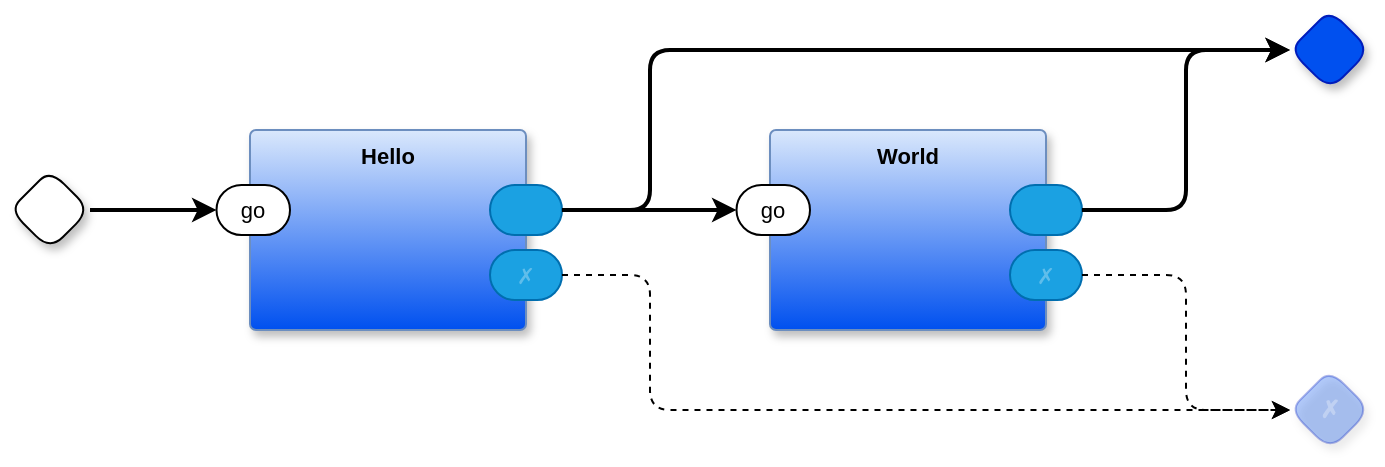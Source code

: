 <mxfile version="28.1.2" pages="3">
  <diagram id="TY-aYTt6cvqkIYZKtlcQ" name="seq">
    <mxGraphModel dx="1092" dy="625" grid="1" gridSize="10" guides="1" tooltips="1" connect="1" arrows="1" fold="1" page="1" pageScale="1" pageWidth="1100" pageHeight="850" math="0" shadow="0">
      <root>
        <mxCell id="0" />
        <mxCell id="1" parent="0" />
        <mxCell id="jPfYTBt_k-Q5jhnFtlbi-1" value="Hello" style="rounded=1;whiteSpace=wrap;html=1;container=1;recursiveResize=0;verticalAlign=top;arcSize=6;fontStyle=1;autosize=0;points=[];absoluteArcSize=1;shadow=1;strokeColor=#6c8ebf;fillColor=#dae8fc;fontFamily=Helvetica;fontSize=11;gradientColor=#0050EF;fontColor=default;" vertex="1" parent="1">
          <mxGeometry x="180" y="90" width="138" height="100" as="geometry">
            <mxRectangle x="-98" y="-1230" width="99" height="26" as="alternateBounds" />
          </mxGeometry>
        </mxCell>
        <mxCell id="jPfYTBt_k-Q5jhnFtlbi-2" value="go" style="rounded=1;whiteSpace=wrap;html=1;sketch=0;points=[[0,0.5,0,0,0],[1,0.5,0,0,0]];arcSize=50;fontFamily=Helvetica;fontSize=11;fontColor=default;" vertex="1" parent="jPfYTBt_k-Q5jhnFtlbi-1">
          <mxGeometry x="-16.75" y="27.5" width="36.75" height="25" as="geometry" />
        </mxCell>
        <mxCell id="jPfYTBt_k-Q5jhnFtlbi-3" value="" style="rounded=1;whiteSpace=wrap;html=1;sketch=0;points=[[0,0.5,0,0,0],[1,0.5,0,0,0]];fillColor=#1ba1e2;fontColor=#ffffff;strokeColor=#006EAF;arcSize=50;fontFamily=Helvetica;fontSize=11;" vertex="1" parent="jPfYTBt_k-Q5jhnFtlbi-1">
          <mxGeometry x="120" y="27.5" width="36" height="25" as="geometry" />
        </mxCell>
        <mxCell id="jPfYTBt_k-Q5jhnFtlbi-4" value="✗" style="rounded=1;whiteSpace=wrap;html=1;sketch=0;points=[[0,0.5,0,0,0],[1,0.5,0,0,0]];fillColor=#1ba1e2;fontColor=#ffffff;strokeColor=#006EAF;arcSize=50;fontFamily=Helvetica;fontSize=11;textOpacity=30;" vertex="1" parent="jPfYTBt_k-Q5jhnFtlbi-1">
          <mxGeometry x="120" y="60" width="36" height="25" as="geometry" />
        </mxCell>
        <mxCell id="jPfYTBt_k-Q5jhnFtlbi-5" value="World" style="rounded=1;whiteSpace=wrap;html=1;container=1;recursiveResize=0;verticalAlign=top;arcSize=6;fontStyle=1;autosize=0;points=[];absoluteArcSize=1;shadow=1;strokeColor=#6c8ebf;fillColor=#dae8fc;fontFamily=Helvetica;fontSize=11;gradientColor=#0050EF;fontColor=default;" vertex="1" parent="1">
          <mxGeometry x="440" y="90" width="138" height="100" as="geometry">
            <mxRectangle x="-98" y="-1230" width="99" height="26" as="alternateBounds" />
          </mxGeometry>
        </mxCell>
        <mxCell id="jPfYTBt_k-Q5jhnFtlbi-6" value="go" style="rounded=1;whiteSpace=wrap;html=1;sketch=0;points=[[0,0.5,0,0,0],[1,0.5,0,0,0]];arcSize=50;fontFamily=Helvetica;fontSize=11;fontColor=default;" vertex="1" parent="jPfYTBt_k-Q5jhnFtlbi-5">
          <mxGeometry x="-16.75" y="27.5" width="36.75" height="25" as="geometry" />
        </mxCell>
        <mxCell id="jPfYTBt_k-Q5jhnFtlbi-7" value="" style="rounded=1;whiteSpace=wrap;html=1;sketch=0;points=[[0,0.5,0,0,0],[1,0.5,0,0,0]];fillColor=#1ba1e2;fontColor=#ffffff;strokeColor=#006EAF;arcSize=50;fontFamily=Helvetica;fontSize=11;" vertex="1" parent="jPfYTBt_k-Q5jhnFtlbi-5">
          <mxGeometry x="120" y="27.5" width="36" height="25" as="geometry" />
        </mxCell>
        <mxCell id="jPfYTBt_k-Q5jhnFtlbi-8" value="✗" style="rounded=1;whiteSpace=wrap;html=1;sketch=0;points=[[0,0.5,0,0,0],[1,0.5,0,0,0]];fillColor=#1ba1e2;fontColor=#ffffff;strokeColor=#006EAF;arcSize=50;fontFamily=Helvetica;fontSize=11;textOpacity=30;" vertex="1" parent="jPfYTBt_k-Q5jhnFtlbi-5">
          <mxGeometry x="120" y="60" width="36" height="25" as="geometry" />
        </mxCell>
        <mxCell id="jPfYTBt_k-Q5jhnFtlbi-9" value="" style="rhombus;whiteSpace=wrap;html=1;rounded=1;fontStyle=1;glass=0;sketch=0;fontSize=12;points=[[0,0.5,0,0,0],[0.5,0,0,0,0],[0.5,1,0,0,0],[1,0.5,0,0,0]];shadow=1;fontFamily=Helvetica;fontColor=default;" vertex="1" parent="1">
          <mxGeometry x="60" y="110" width="40" height="40" as="geometry" />
        </mxCell>
        <mxCell id="jPfYTBt_k-Q5jhnFtlbi-10" value="" style="rhombus;whiteSpace=wrap;html=1;rounded=1;fontStyle=1;glass=0;sketch=0;fontSize=12;points=[[0,0.5,0,0,0],[0.5,0,0,0,0],[0.5,1,0,0,0],[1,0.5,0,0,0]];shadow=1;fillColor=#0050ef;fontColor=#ffffff;strokeColor=#001DBC;fontFamily=Helvetica;labelBackgroundColor=none;" vertex="1" parent="1">
          <mxGeometry x="700" y="30" width="40" height="40" as="geometry" />
        </mxCell>
        <mxCell id="jPfYTBt_k-Q5jhnFtlbi-11" value="✗" style="rhombus;whiteSpace=wrap;html=1;rounded=1;fillColor=#0050ef;fontColor=#ffffff;strokeColor=#001DBC;fontStyle=1;glass=0;sketch=0;fontSize=12;points=[[0,0.5,0,0,0],[0.5,0,0,0,0],[0.5,1,0,0,0],[1,0.5,0,0,0]];shadow=1;opacity=30;textOpacity=30;labelBackgroundColor=none;" vertex="1" parent="1">
          <mxGeometry x="700" y="210" width="40" height="40" as="geometry" />
        </mxCell>
        <mxCell id="jPfYTBt_k-Q5jhnFtlbi-12" style="edgeStyle=orthogonalEdgeStyle;rounded=1;orthogonalLoop=1;jettySize=auto;html=1;exitX=1;exitY=0.5;exitDx=0;exitDy=0;exitPerimeter=0;entryX=0;entryY=0.5;entryDx=0;entryDy=0;entryPerimeter=0;strokeWidth=2;curved=0;" edge="1" parent="1" source="jPfYTBt_k-Q5jhnFtlbi-9" target="jPfYTBt_k-Q5jhnFtlbi-2">
          <mxGeometry relative="1" as="geometry" />
        </mxCell>
        <mxCell id="jPfYTBt_k-Q5jhnFtlbi-13" style="edgeStyle=orthogonalEdgeStyle;shape=connector;curved=0;rounded=1;orthogonalLoop=1;jettySize=auto;html=1;exitX=1;exitY=0.5;exitDx=0;exitDy=0;exitPerimeter=0;entryX=0;entryY=0.5;entryDx=0;entryDy=0;entryPerimeter=0;strokeColor=default;strokeWidth=2;align=center;verticalAlign=middle;fontFamily=Helvetica;fontSize=11;fontColor=default;labelBackgroundColor=default;endArrow=classic;" edge="1" parent="1" source="jPfYTBt_k-Q5jhnFtlbi-3" target="jPfYTBt_k-Q5jhnFtlbi-6">
          <mxGeometry relative="1" as="geometry" />
        </mxCell>
        <mxCell id="jPfYTBt_k-Q5jhnFtlbi-14" style="edgeStyle=orthogonalEdgeStyle;shape=connector;curved=0;rounded=1;orthogonalLoop=1;jettySize=auto;html=1;exitX=1;exitY=0.5;exitDx=0;exitDy=0;exitPerimeter=0;entryX=0;entryY=0.5;entryDx=0;entryDy=0;entryPerimeter=0;strokeColor=default;strokeWidth=2;align=center;verticalAlign=middle;fontFamily=Helvetica;fontSize=11;fontColor=default;labelBackgroundColor=default;endArrow=classic;" edge="1" parent="1" source="jPfYTBt_k-Q5jhnFtlbi-3" target="jPfYTBt_k-Q5jhnFtlbi-10">
          <mxGeometry relative="1" as="geometry">
            <Array as="points">
              <mxPoint x="380" y="130" />
              <mxPoint x="380" y="50" />
              <mxPoint x="700" y="50" />
            </Array>
          </mxGeometry>
        </mxCell>
        <mxCell id="jPfYTBt_k-Q5jhnFtlbi-15" style="edgeStyle=orthogonalEdgeStyle;shape=connector;curved=0;rounded=1;orthogonalLoop=1;jettySize=auto;html=1;exitX=1;exitY=0.5;exitDx=0;exitDy=0;exitPerimeter=0;entryX=0;entryY=0.5;entryDx=0;entryDy=0;entryPerimeter=0;strokeColor=default;strokeWidth=2;align=center;verticalAlign=middle;fontFamily=Helvetica;fontSize=11;fontColor=default;labelBackgroundColor=default;endArrow=classic;" edge="1" parent="1" source="jPfYTBt_k-Q5jhnFtlbi-7" target="jPfYTBt_k-Q5jhnFtlbi-10">
          <mxGeometry relative="1" as="geometry" />
        </mxCell>
        <mxCell id="jPfYTBt_k-Q5jhnFtlbi-16" style="edgeStyle=orthogonalEdgeStyle;shape=connector;curved=0;rounded=1;orthogonalLoop=1;jettySize=auto;html=1;exitX=1;exitY=0.5;exitDx=0;exitDy=0;exitPerimeter=0;strokeColor=default;strokeWidth=1;align=center;verticalAlign=middle;fontFamily=Helvetica;fontSize=11;fontColor=default;labelBackgroundColor=default;endArrow=classic;dashed=1;entryX=0;entryY=0.5;entryDx=0;entryDy=0;entryPerimeter=0;" edge="1" parent="1" source="jPfYTBt_k-Q5jhnFtlbi-8" target="jPfYTBt_k-Q5jhnFtlbi-11">
          <mxGeometry relative="1" as="geometry">
            <mxPoint x="620" y="290" as="targetPoint" />
          </mxGeometry>
        </mxCell>
        <mxCell id="jPfYTBt_k-Q5jhnFtlbi-17" style="edgeStyle=orthogonalEdgeStyle;shape=connector;curved=0;rounded=1;orthogonalLoop=1;jettySize=auto;html=1;exitX=1;exitY=0.5;exitDx=0;exitDy=0;exitPerimeter=0;entryX=0;entryY=0.5;entryDx=0;entryDy=0;entryPerimeter=0;dashed=1;strokeColor=default;strokeWidth=1;align=center;verticalAlign=middle;fontFamily=Helvetica;fontSize=11;fontColor=default;labelBackgroundColor=default;endArrow=classic;" edge="1" parent="1" source="jPfYTBt_k-Q5jhnFtlbi-4" target="jPfYTBt_k-Q5jhnFtlbi-11">
          <mxGeometry relative="1" as="geometry">
            <Array as="points">
              <mxPoint x="380" y="163" />
              <mxPoint x="380" y="230" />
            </Array>
          </mxGeometry>
        </mxCell>
      </root>
    </mxGraphModel>
  </diagram>
  <diagram id="KGzzdUBAlS1NfqfiqhCD" name="par">
    <mxGraphModel dx="1092" dy="625" grid="1" gridSize="10" guides="1" tooltips="1" connect="1" arrows="1" fold="1" page="1" pageScale="1" pageWidth="1100" pageHeight="850" math="0" shadow="0">
      <root>
        <mxCell id="0" />
        <mxCell id="1" parent="0" />
        <mxCell id="diirEv5sF32xDUiM5UT4-1" value="World" style="rounded=1;whiteSpace=wrap;html=1;container=1;recursiveResize=0;verticalAlign=top;arcSize=6;fontStyle=1;autosize=0;points=[];absoluteArcSize=1;shadow=1;strokeColor=#6c8ebf;fillColor=#dae8fc;fontFamily=Helvetica;fontSize=11;gradientColor=#0050EF;fontColor=default;" vertex="1" parent="1">
          <mxGeometry x="250" y="50" width="138" height="100" as="geometry">
            <mxRectangle x="-98" y="-1230" width="99" height="26" as="alternateBounds" />
          </mxGeometry>
        </mxCell>
        <mxCell id="diirEv5sF32xDUiM5UT4-2" value="go" style="rounded=1;whiteSpace=wrap;html=1;sketch=0;points=[[0,0.5,0,0,0],[1,0.5,0,0,0]];arcSize=50;fontFamily=Helvetica;fontSize=11;fontColor=default;" vertex="1" parent="diirEv5sF32xDUiM5UT4-1">
          <mxGeometry x="-16.75" y="27.5" width="36.75" height="25" as="geometry" />
        </mxCell>
        <mxCell id="diirEv5sF32xDUiM5UT4-3" value="" style="rounded=1;whiteSpace=wrap;html=1;sketch=0;points=[[0,0.5,0,0,0],[1,0.5,0,0,0]];fillColor=#1ba1e2;fontColor=#ffffff;strokeColor=#006EAF;arcSize=50;fontFamily=Helvetica;fontSize=11;" vertex="1" parent="diirEv5sF32xDUiM5UT4-1">
          <mxGeometry x="120" y="27.5" width="36" height="25" as="geometry" />
        </mxCell>
        <mxCell id="diirEv5sF32xDUiM5UT4-4" value="✗" style="rounded=1;whiteSpace=wrap;html=1;sketch=0;points=[[0,0.5,0,0,0],[1,0.5,0,0,0]];fillColor=#1ba1e2;fontColor=#ffffff;strokeColor=#006EAF;arcSize=50;fontFamily=Helvetica;fontSize=11;textOpacity=30;" vertex="1" parent="diirEv5sF32xDUiM5UT4-1">
          <mxGeometry x="120" y="60" width="36" height="25" as="geometry" />
        </mxCell>
        <mxCell id="diirEv5sF32xDUiM5UT4-5" value="Hello" style="rounded=1;whiteSpace=wrap;html=1;container=1;recursiveResize=0;verticalAlign=top;arcSize=6;fontStyle=1;autosize=0;points=[];absoluteArcSize=1;shadow=1;strokeColor=#6c8ebf;fillColor=#dae8fc;fontFamily=Helvetica;fontSize=11;gradientColor=#0050EF;fontColor=default;" vertex="1" parent="1">
          <mxGeometry x="250" y="250" width="138" height="100" as="geometry">
            <mxRectangle x="-98" y="-1230" width="99" height="26" as="alternateBounds" />
          </mxGeometry>
        </mxCell>
        <mxCell id="diirEv5sF32xDUiM5UT4-6" value="go" style="rounded=1;whiteSpace=wrap;html=1;sketch=0;points=[[0,0.5,0,0,0],[1,0.5,0,0,0]];arcSize=50;fontFamily=Helvetica;fontSize=11;fontColor=default;" vertex="1" parent="diirEv5sF32xDUiM5UT4-5">
          <mxGeometry x="-16.75" y="27.5" width="36.75" height="25" as="geometry" />
        </mxCell>
        <mxCell id="diirEv5sF32xDUiM5UT4-7" value="" style="rounded=1;whiteSpace=wrap;html=1;sketch=0;points=[[0,0.5,0,0,0],[1,0.5,0,0,0]];fillColor=#1ba1e2;fontColor=#ffffff;strokeColor=#006EAF;arcSize=50;fontFamily=Helvetica;fontSize=11;" vertex="1" parent="diirEv5sF32xDUiM5UT4-5">
          <mxGeometry x="120" y="27.5" width="36" height="25" as="geometry" />
        </mxCell>
        <mxCell id="diirEv5sF32xDUiM5UT4-8" value="✗" style="rounded=1;whiteSpace=wrap;html=1;sketch=0;points=[[0,0.5,0,0,0],[1,0.5,0,0,0]];fillColor=#1ba1e2;fontColor=#ffffff;strokeColor=#006EAF;arcSize=50;fontFamily=Helvetica;fontSize=11;textOpacity=30;" vertex="1" parent="diirEv5sF32xDUiM5UT4-5">
          <mxGeometry x="120" y="60" width="36" height="25" as="geometry" />
        </mxCell>
        <mxCell id="diirEv5sF32xDUiM5UT4-9" value="" style="rhombus;whiteSpace=wrap;html=1;rounded=1;fontStyle=1;glass=0;sketch=0;fontSize=12;points=[[0,0.5,0,0,0],[0.5,0,0,0,0],[0.5,1,0,0,0],[1,0.5,0,0,0]];shadow=1;fontFamily=Helvetica;fontColor=default;" vertex="1" parent="1">
          <mxGeometry x="130" y="70" width="40" height="40" as="geometry" />
        </mxCell>
        <mxCell id="diirEv5sF32xDUiM5UT4-10" value="" style="rhombus;whiteSpace=wrap;html=1;rounded=1;fontStyle=1;glass=0;sketch=0;fontSize=12;points=[[0,0.5,0,0,0],[0.5,0,0,0,0],[0.5,1,0,0,0],[1,0.5,0,0,0]];shadow=1;fillColor=#0050ef;fontColor=#ffffff;strokeColor=#001DBC;fontFamily=Helvetica;labelBackgroundColor=none;" vertex="1" parent="1">
          <mxGeometry x="770" y="170" width="40" height="40" as="geometry" />
        </mxCell>
        <mxCell id="diirEv5sF32xDUiM5UT4-11" value="✗" style="rhombus;whiteSpace=wrap;html=1;rounded=1;fillColor=#0050ef;fontColor=#ffffff;strokeColor=#001DBC;fontStyle=1;glass=0;sketch=0;fontSize=12;points=[[0,0.5,0,0,0],[0.5,0,0,0,0],[0.5,1,0,0,0],[1,0.5,0,0,0]];shadow=1;opacity=30;textOpacity=30;labelBackgroundColor=none;" vertex="1" parent="1">
          <mxGeometry x="770" y="370" width="40" height="40" as="geometry" />
        </mxCell>
        <mxCell id="diirEv5sF32xDUiM5UT4-12" style="edgeStyle=orthogonalEdgeStyle;rounded=1;orthogonalLoop=1;jettySize=auto;html=1;exitX=1;exitY=0.5;exitDx=0;exitDy=0;exitPerimeter=0;entryX=0;entryY=0.5;entryDx=0;entryDy=0;entryPerimeter=0;strokeWidth=2;curved=0;" edge="1" parent="1" source="diirEv5sF32xDUiM5UT4-9" target="diirEv5sF32xDUiM5UT4-2">
          <mxGeometry relative="1" as="geometry" />
        </mxCell>
        <mxCell id="diirEv5sF32xDUiM5UT4-13" style="edgeStyle=orthogonalEdgeStyle;shape=connector;curved=0;rounded=1;orthogonalLoop=1;jettySize=auto;html=1;exitX=1;exitY=0.5;exitDx=0;exitDy=0;exitPerimeter=0;entryX=0;entryY=0.5;entryDx=0;entryDy=0;entryPerimeter=0;strokeColor=default;strokeWidth=2;align=center;verticalAlign=middle;fontFamily=Helvetica;fontSize=11;fontColor=default;labelBackgroundColor=default;endArrow=classic;" edge="1" parent="1" source="diirEv5sF32xDUiM5UT4-9" target="diirEv5sF32xDUiM5UT4-6">
          <mxGeometry relative="1" as="geometry" />
        </mxCell>
        <mxCell id="diirEv5sF32xDUiM5UT4-14" style="edgeStyle=orthogonalEdgeStyle;shape=connector;curved=0;rounded=1;orthogonalLoop=1;jettySize=auto;html=1;exitX=1;exitY=0.5;exitDx=0;exitDy=0;exitPerimeter=0;entryX=0;entryY=0.5;entryDx=0;entryDy=0;entryPerimeter=0;strokeColor=default;strokeWidth=2;align=center;verticalAlign=middle;fontFamily=Helvetica;fontSize=11;fontColor=default;labelBackgroundColor=default;endArrow=classic;" edge="1" parent="1" source="diirEv5sF32xDUiM5UT4-3" target="diirEv5sF32xDUiM5UT4-10">
          <mxGeometry relative="1" as="geometry">
            <Array as="points">
              <mxPoint x="590" y="90" />
              <mxPoint x="590" y="190" />
            </Array>
          </mxGeometry>
        </mxCell>
        <mxCell id="diirEv5sF32xDUiM5UT4-15" style="edgeStyle=orthogonalEdgeStyle;shape=connector;curved=0;rounded=1;orthogonalLoop=1;jettySize=auto;html=1;exitX=1;exitY=0.5;exitDx=0;exitDy=0;exitPerimeter=0;entryX=0;entryY=0.5;entryDx=0;entryDy=0;entryPerimeter=0;strokeColor=default;strokeWidth=2;align=center;verticalAlign=middle;fontFamily=Helvetica;fontSize=11;fontColor=default;labelBackgroundColor=default;endArrow=classic;" edge="1" parent="1" source="diirEv5sF32xDUiM5UT4-7" target="diirEv5sF32xDUiM5UT4-10">
          <mxGeometry relative="1" as="geometry" />
        </mxCell>
        <mxCell id="diirEv5sF32xDUiM5UT4-16" style="edgeStyle=orthogonalEdgeStyle;shape=connector;curved=0;rounded=1;orthogonalLoop=1;jettySize=auto;html=1;exitX=1;exitY=0.5;exitDx=0;exitDy=0;exitPerimeter=0;strokeColor=default;strokeWidth=1;align=center;verticalAlign=middle;fontFamily=Helvetica;fontSize=11;fontColor=default;labelBackgroundColor=default;endArrow=classic;dashed=1;entryX=0;entryY=0.5;entryDx=0;entryDy=0;entryPerimeter=0;" edge="1" parent="1" source="diirEv5sF32xDUiM5UT4-8" target="diirEv5sF32xDUiM5UT4-11">
          <mxGeometry relative="1" as="geometry">
            <mxPoint x="690" y="250" as="targetPoint" />
            <Array as="points">
              <mxPoint x="450" y="323" />
              <mxPoint x="450" y="390" />
            </Array>
          </mxGeometry>
        </mxCell>
        <mxCell id="diirEv5sF32xDUiM5UT4-17" style="edgeStyle=orthogonalEdgeStyle;shape=connector;curved=0;rounded=1;orthogonalLoop=1;jettySize=auto;html=1;exitX=1;exitY=0.5;exitDx=0;exitDy=0;exitPerimeter=0;entryX=0;entryY=0.5;entryDx=0;entryDy=0;entryPerimeter=0;dashed=1;strokeColor=default;strokeWidth=1;align=center;verticalAlign=middle;fontFamily=Helvetica;fontSize=11;fontColor=default;labelBackgroundColor=default;endArrow=classic;" edge="1" parent="1" source="diirEv5sF32xDUiM5UT4-4" target="diirEv5sF32xDUiM5UT4-11">
          <mxGeometry relative="1" as="geometry">
            <Array as="points">
              <mxPoint x="450" y="123" />
              <mxPoint x="450" y="390" />
            </Array>
          </mxGeometry>
        </mxCell>
      </root>
    </mxGraphModel>
  </diagram>
  <diagram name="ordered" id="0JK8sxpWw-lbqF8he7Y7">
    <mxGraphModel dx="1092" dy="491" grid="1" gridSize="10" guides="1" tooltips="1" connect="1" arrows="1" fold="1" page="1" pageScale="1" pageWidth="1100" pageHeight="850" math="0" shadow="0">
      <root>
        <mxCell id="0" />
        <mxCell id="1" parent="0" />
        <mxCell id="XTCMpIsraT2xKufbU-YF-1" value="World" style="rounded=1;whiteSpace=wrap;html=1;container=1;recursiveResize=0;verticalAlign=top;arcSize=6;fontStyle=1;autosize=0;points=[];absoluteArcSize=1;shadow=1;strokeColor=#6c8ebf;fillColor=#dae8fc;fontFamily=Helvetica;fontSize=11;gradientColor=#0050EF;fontColor=default;" vertex="1" parent="1">
          <mxGeometry x="180" y="60" width="138" height="100" as="geometry">
            <mxRectangle x="-98" y="-1230" width="99" height="26" as="alternateBounds" />
          </mxGeometry>
        </mxCell>
        <mxCell id="XTCMpIsraT2xKufbU-YF-2" value="go" style="rounded=1;whiteSpace=wrap;html=1;sketch=0;points=[[0,0.5,0,0,0],[1,0.5,0,0,0]];arcSize=50;fontFamily=Helvetica;fontSize=11;fontColor=default;" vertex="1" parent="XTCMpIsraT2xKufbU-YF-1">
          <mxGeometry x="-16.75" y="27.5" width="36.75" height="25" as="geometry" />
        </mxCell>
        <mxCell id="XTCMpIsraT2xKufbU-YF-3" value="" style="rounded=1;whiteSpace=wrap;html=1;sketch=0;points=[[0,0.5,0,0,0],[1,0.5,0,0,0]];fillColor=#1ba1e2;fontColor=#ffffff;strokeColor=#006EAF;arcSize=50;fontFamily=Helvetica;fontSize=11;" vertex="1" parent="XTCMpIsraT2xKufbU-YF-1">
          <mxGeometry x="120" y="27.5" width="36" height="25" as="geometry" />
        </mxCell>
        <mxCell id="XTCMpIsraT2xKufbU-YF-4" value="✗" style="rounded=1;whiteSpace=wrap;html=1;sketch=0;points=[[0,0.5,0,0,0],[1,0.5,0,0,0]];fillColor=#1ba1e2;fontColor=#ffffff;strokeColor=#006EAF;arcSize=50;fontFamily=Helvetica;fontSize=11;textOpacity=30;" vertex="1" parent="XTCMpIsraT2xKufbU-YF-1">
          <mxGeometry x="120" y="60" width="36" height="25" as="geometry" />
        </mxCell>
        <mxCell id="XTCMpIsraT2xKufbU-YF-5" value="Hello" style="rounded=1;whiteSpace=wrap;html=1;container=1;recursiveResize=0;verticalAlign=top;arcSize=6;fontStyle=1;autosize=0;points=[];absoluteArcSize=1;shadow=1;strokeColor=#6c8ebf;fillColor=#dae8fc;fontFamily=Helvetica;fontSize=11;gradientColor=#0050EF;fontColor=default;" vertex="1" parent="1">
          <mxGeometry x="180" y="260" width="138" height="100" as="geometry">
            <mxRectangle x="-98" y="-1230" width="99" height="26" as="alternateBounds" />
          </mxGeometry>
        </mxCell>
        <mxCell id="XTCMpIsraT2xKufbU-YF-6" value="go" style="rounded=1;whiteSpace=wrap;html=1;sketch=0;points=[[0,0.5,0,0,0],[1,0.5,0,0,0]];arcSize=50;fontFamily=Helvetica;fontSize=11;fontColor=default;" vertex="1" parent="XTCMpIsraT2xKufbU-YF-5">
          <mxGeometry x="-16.75" y="27.5" width="36.75" height="25" as="geometry" />
        </mxCell>
        <mxCell id="XTCMpIsraT2xKufbU-YF-7" value="" style="rounded=1;whiteSpace=wrap;html=1;sketch=0;points=[[0,0.5,0,0,0],[1,0.5,0,0,0]];fillColor=#1ba1e2;fontColor=#ffffff;strokeColor=#006EAF;arcSize=50;fontFamily=Helvetica;fontSize=11;" vertex="1" parent="XTCMpIsraT2xKufbU-YF-5">
          <mxGeometry x="120" y="27.5" width="36" height="25" as="geometry" />
        </mxCell>
        <mxCell id="XTCMpIsraT2xKufbU-YF-8" value="✗" style="rounded=1;whiteSpace=wrap;html=1;sketch=0;points=[[0,0.5,0,0,0],[1,0.5,0,0,0]];fillColor=#1ba1e2;fontColor=#ffffff;strokeColor=#006EAF;arcSize=50;fontFamily=Helvetica;fontSize=11;textOpacity=30;" vertex="1" parent="XTCMpIsraT2xKufbU-YF-5">
          <mxGeometry x="120" y="60" width="36" height="25" as="geometry" />
        </mxCell>
        <mxCell id="XTCMpIsraT2xKufbU-YF-9" value="" style="rhombus;whiteSpace=wrap;html=1;rounded=1;fontStyle=1;glass=0;sketch=0;fontSize=12;points=[[0,0.5,0,0,0],[0.5,0,0,0,0],[0.5,1,0,0,0],[1,0.5,0,0,0]];shadow=1;fontFamily=Helvetica;fontColor=default;" vertex="1" parent="1">
          <mxGeometry x="60" y="80" width="40" height="40" as="geometry" />
        </mxCell>
        <mxCell id="XTCMpIsraT2xKufbU-YF-10" value="" style="rhombus;whiteSpace=wrap;html=1;rounded=1;fontStyle=1;glass=0;sketch=0;fontSize=12;points=[[0,0.5,0,0,0],[0.5,0,0,0,0],[0.5,1,0,0,0],[1,0.5,0,0,0]];shadow=1;fillColor=#0050ef;fontColor=#ffffff;strokeColor=#001DBC;fontFamily=Helvetica;labelBackgroundColor=none;" vertex="1" parent="1">
          <mxGeometry x="700" y="180" width="40" height="40" as="geometry" />
        </mxCell>
        <mxCell id="XTCMpIsraT2xKufbU-YF-11" value="✗" style="rhombus;whiteSpace=wrap;html=1;rounded=1;fillColor=#0050ef;fontColor=#ffffff;strokeColor=#001DBC;fontStyle=1;glass=0;sketch=0;fontSize=12;points=[[0,0.5,0,0,0],[0.5,0,0,0,0],[0.5,1,0,0,0],[1,0.5,0,0,0]];shadow=1;opacity=30;textOpacity=30;labelBackgroundColor=none;" vertex="1" parent="1">
          <mxGeometry x="700" y="380" width="40" height="40" as="geometry" />
        </mxCell>
        <mxCell id="XTCMpIsraT2xKufbU-YF-12" style="edgeStyle=orthogonalEdgeStyle;rounded=1;orthogonalLoop=1;jettySize=auto;html=1;exitX=1;exitY=0.5;exitDx=0;exitDy=0;exitPerimeter=0;entryX=0;entryY=0.5;entryDx=0;entryDy=0;entryPerimeter=0;strokeWidth=2;curved=0;" edge="1" parent="1" source="XTCMpIsraT2xKufbU-YF-9" target="XTCMpIsraT2xKufbU-YF-2">
          <mxGeometry relative="1" as="geometry" />
        </mxCell>
        <mxCell id="XTCMpIsraT2xKufbU-YF-13" style="edgeStyle=orthogonalEdgeStyle;shape=connector;curved=0;rounded=1;orthogonalLoop=1;jettySize=auto;html=1;exitX=1;exitY=0.5;exitDx=0;exitDy=0;exitPerimeter=0;entryX=0;entryY=0.5;entryDx=0;entryDy=0;entryPerimeter=0;strokeColor=default;strokeWidth=2;align=center;verticalAlign=middle;fontFamily=Helvetica;fontSize=11;fontColor=default;labelBackgroundColor=default;endArrow=classic;" edge="1" parent="1" source="XTCMpIsraT2xKufbU-YF-9" target="XTCMpIsraT2xKufbU-YF-6">
          <mxGeometry relative="1" as="geometry" />
        </mxCell>
        <mxCell id="XTCMpIsraT2xKufbU-YF-14" style="edgeStyle=orthogonalEdgeStyle;shape=connector;curved=0;rounded=1;orthogonalLoop=1;jettySize=auto;html=1;exitX=1;exitY=0.5;exitDx=0;exitDy=0;exitPerimeter=0;entryX=0;entryY=0.5;entryDx=0;entryDy=0;entryPerimeter=0;strokeColor=default;strokeWidth=2;align=center;verticalAlign=middle;fontFamily=Helvetica;fontSize=11;fontColor=default;labelBackgroundColor=default;endArrow=classic;" edge="1" parent="1" source="XTCMpIsraT2xKufbU-YF-3" target="XTCMpIsraT2xKufbU-YF-21">
          <mxGeometry relative="1" as="geometry">
            <Array as="points">
              <mxPoint x="430" y="100" />
              <mxPoint x="430" y="190" />
            </Array>
          </mxGeometry>
        </mxCell>
        <mxCell id="XTCMpIsraT2xKufbU-YF-15" style="edgeStyle=orthogonalEdgeStyle;shape=connector;curved=0;rounded=1;orthogonalLoop=1;jettySize=auto;html=1;exitX=1;exitY=0.5;exitDx=0;exitDy=0;exitPerimeter=0;entryX=0;entryY=0.5;entryDx=0;entryDy=0;entryPerimeter=0;strokeColor=default;strokeWidth=2;align=center;verticalAlign=middle;fontFamily=Helvetica;fontSize=11;fontColor=default;labelBackgroundColor=default;endArrow=classic;" edge="1" parent="1" source="XTCMpIsraT2xKufbU-YF-7" target="XTCMpIsraT2xKufbU-YF-23">
          <mxGeometry relative="1" as="geometry" />
        </mxCell>
        <mxCell id="XTCMpIsraT2xKufbU-YF-16" style="edgeStyle=orthogonalEdgeStyle;shape=connector;curved=0;rounded=1;orthogonalLoop=1;jettySize=auto;html=1;exitX=1;exitY=0.5;exitDx=0;exitDy=0;exitPerimeter=0;strokeColor=default;strokeWidth=1;align=center;verticalAlign=middle;fontFamily=Helvetica;fontSize=11;fontColor=default;labelBackgroundColor=default;endArrow=classic;dashed=1;entryX=0;entryY=0.5;entryDx=0;entryDy=0;entryPerimeter=0;" edge="1" parent="1" source="XTCMpIsraT2xKufbU-YF-8" target="XTCMpIsraT2xKufbU-YF-11">
          <mxGeometry relative="1" as="geometry">
            <mxPoint x="620" y="260" as="targetPoint" />
            <Array as="points">
              <mxPoint x="380" y="333" />
              <mxPoint x="380" y="400" />
            </Array>
          </mxGeometry>
        </mxCell>
        <mxCell id="XTCMpIsraT2xKufbU-YF-17" style="edgeStyle=orthogonalEdgeStyle;shape=connector;curved=0;rounded=1;orthogonalLoop=1;jettySize=auto;html=1;exitX=1;exitY=0.5;exitDx=0;exitDy=0;exitPerimeter=0;entryX=0;entryY=0.5;entryDx=0;entryDy=0;entryPerimeter=0;dashed=1;strokeColor=default;strokeWidth=1;align=center;verticalAlign=middle;fontFamily=Helvetica;fontSize=11;fontColor=default;labelBackgroundColor=default;endArrow=classic;" edge="1" parent="1" source="XTCMpIsraT2xKufbU-YF-4" target="XTCMpIsraT2xKufbU-YF-11">
          <mxGeometry relative="1" as="geometry">
            <Array as="points">
              <mxPoint x="380" y="133" />
              <mxPoint x="380" y="400" />
            </Array>
          </mxGeometry>
        </mxCell>
        <mxCell id="XTCMpIsraT2xKufbU-YF-18" style="edgeStyle=orthogonalEdgeStyle;rounded=1;orthogonalLoop=1;jettySize=auto;html=1;exitX=1;exitY=0.5;exitDx=0;exitDy=0;exitPerimeter=0;entryX=0;entryY=0.5;entryDx=0;entryDy=0;entryPerimeter=0;strokeWidth=2;curved=0;" edge="1" parent="1" source="XTCMpIsraT2xKufbU-YF-22" target="XTCMpIsraT2xKufbU-YF-10">
          <mxGeometry relative="1" as="geometry" />
        </mxCell>
        <mxCell id="XTCMpIsraT2xKufbU-YF-19" style="edgeStyle=orthogonalEdgeStyle;shape=connector;curved=0;rounded=1;orthogonalLoop=1;jettySize=auto;html=1;exitX=1;exitY=0.5;exitDx=0;exitDy=0;exitPerimeter=0;entryX=0;entryY=0.5;entryDx=0;entryDy=0;entryPerimeter=0;strokeColor=default;strokeWidth=2;align=center;verticalAlign=middle;fontFamily=Helvetica;fontSize=11;fontColor=default;labelBackgroundColor=default;endArrow=classic;" edge="1" parent="1" source="XTCMpIsraT2xKufbU-YF-24" target="XTCMpIsraT2xKufbU-YF-10">
          <mxGeometry relative="1" as="geometry" />
        </mxCell>
        <mxCell id="XTCMpIsraT2xKufbU-YF-20" value="1→2" style="rounded=1;whiteSpace=wrap;html=1;container=1;recursiveResize=0;verticalAlign=top;arcSize=6;fontStyle=1;autosize=0;points=[];absoluteArcSize=1;shadow=1;strokeColor=#6c8ebf;fillColor=#dae8fc;fontFamily=Helvetica;fontSize=11;gradientColor=#E6E6E6;fontColor=default;labelBackgroundColor=none;" vertex="1" parent="1">
          <mxGeometry x="540" y="150" width="60" height="100" as="geometry">
            <mxRectangle x="-98" y="-1230" width="99" height="26" as="alternateBounds" />
          </mxGeometry>
        </mxCell>
        <mxCell id="XTCMpIsraT2xKufbU-YF-21" value="2" style="rounded=1;whiteSpace=wrap;html=1;sketch=0;points=[[0,0.5,0,0,0],[1,0.5,0,0,0]];arcSize=50;fontFamily=Helvetica;fontSize=11;fontColor=default;labelBackgroundColor=none;" vertex="1" parent="XTCMpIsraT2xKufbU-YF-20">
          <mxGeometry x="-12" y="27.5" width="36.75" height="25" as="geometry" />
        </mxCell>
        <mxCell id="XTCMpIsraT2xKufbU-YF-22" value="1" style="rounded=1;whiteSpace=wrap;html=1;sketch=0;points=[[0,0.5,0,0,0],[1,0.5,0,0,0]];fillColor=#1ba1e2;fontColor=#ffffff;strokeColor=#006EAF;arcSize=50;fontFamily=Helvetica;fontSize=11;labelBackgroundColor=none;" vertex="1" parent="XTCMpIsraT2xKufbU-YF-20">
          <mxGeometry x="36" y="27.5" width="36" height="25" as="geometry" />
        </mxCell>
        <mxCell id="XTCMpIsraT2xKufbU-YF-23" value="1" style="rounded=1;whiteSpace=wrap;html=1;sketch=0;points=[[0,0.5,0,0,0],[1,0.5,0,0,0]];arcSize=50;fontFamily=Helvetica;fontSize=11;fontColor=default;labelBackgroundColor=none;" vertex="1" parent="XTCMpIsraT2xKufbU-YF-20">
          <mxGeometry x="-12" y="60" width="36.75" height="25" as="geometry" />
        </mxCell>
        <mxCell id="XTCMpIsraT2xKufbU-YF-24" value="2" style="rounded=1;whiteSpace=wrap;html=1;sketch=0;points=[[0,0.5,0,0,0],[1,0.5,0,0,0]];fillColor=#1ba1e2;fontColor=#ffffff;strokeColor=#006EAF;arcSize=50;fontFamily=Helvetica;fontSize=11;labelBackgroundColor=none;" vertex="1" parent="XTCMpIsraT2xKufbU-YF-20">
          <mxGeometry x="36" y="60" width="36" height="25" as="geometry" />
        </mxCell>
      </root>
    </mxGraphModel>
  </diagram>
</mxfile>
